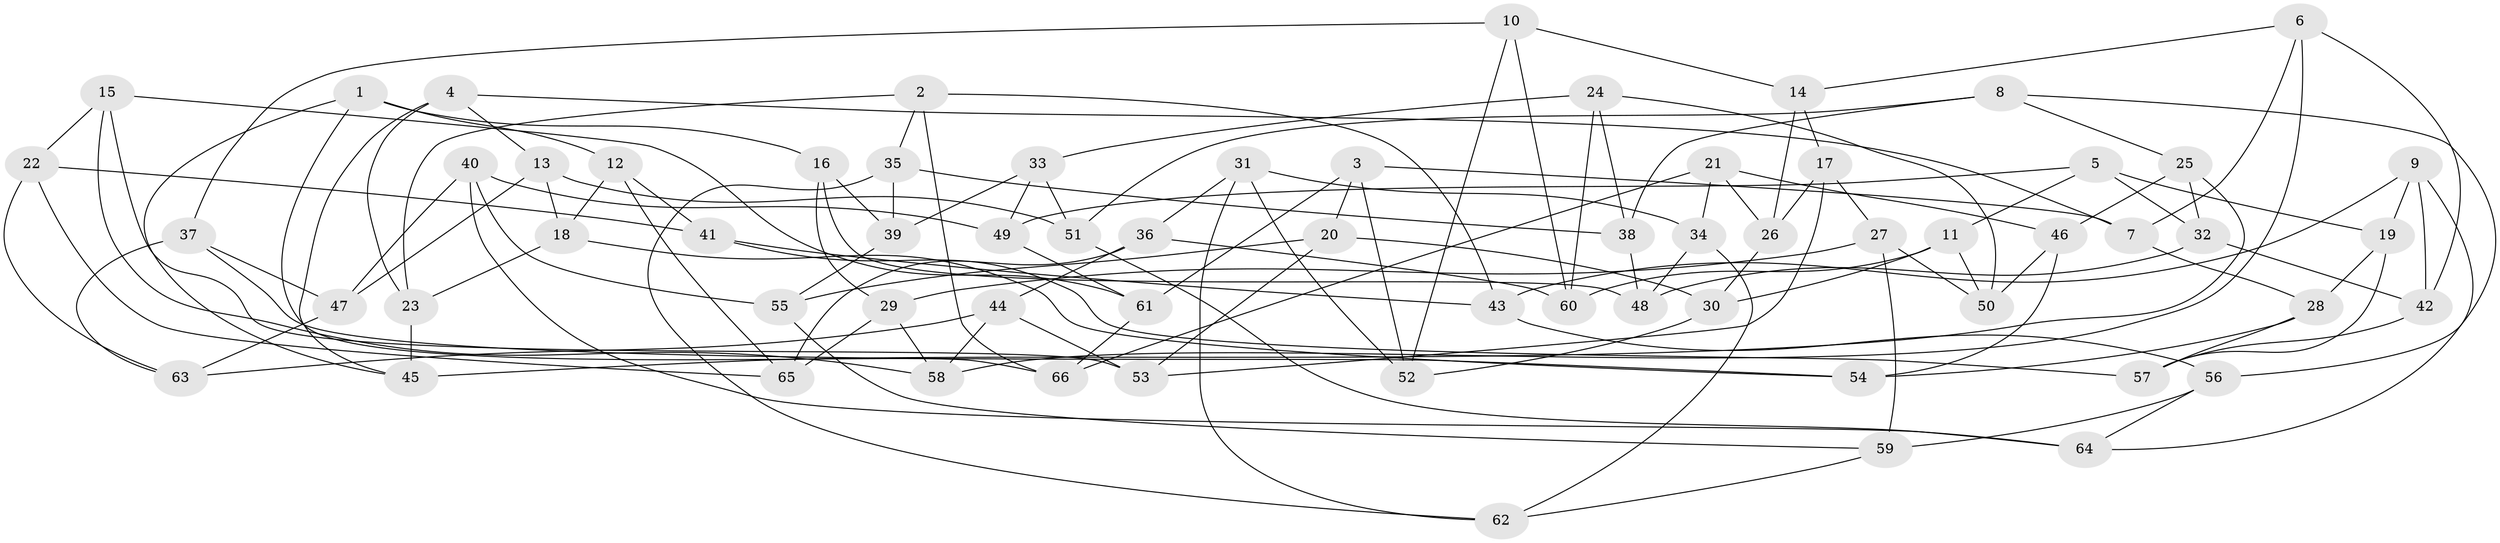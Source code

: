 // Generated by graph-tools (version 1.1) at 2025/02/03/09/25 03:02:59]
// undirected, 66 vertices, 132 edges
graph export_dot {
graph [start="1"]
  node [color=gray90,style=filled];
  1;
  2;
  3;
  4;
  5;
  6;
  7;
  8;
  9;
  10;
  11;
  12;
  13;
  14;
  15;
  16;
  17;
  18;
  19;
  20;
  21;
  22;
  23;
  24;
  25;
  26;
  27;
  28;
  29;
  30;
  31;
  32;
  33;
  34;
  35;
  36;
  37;
  38;
  39;
  40;
  41;
  42;
  43;
  44;
  45;
  46;
  47;
  48;
  49;
  50;
  51;
  52;
  53;
  54;
  55;
  56;
  57;
  58;
  59;
  60;
  61;
  62;
  63;
  64;
  65;
  66;
  1 -- 12;
  1 -- 16;
  1 -- 45;
  1 -- 66;
  2 -- 66;
  2 -- 35;
  2 -- 23;
  2 -- 43;
  3 -- 61;
  3 -- 7;
  3 -- 52;
  3 -- 20;
  4 -- 45;
  4 -- 13;
  4 -- 23;
  4 -- 7;
  5 -- 49;
  5 -- 11;
  5 -- 32;
  5 -- 19;
  6 -- 42;
  6 -- 7;
  6 -- 14;
  6 -- 58;
  7 -- 28;
  8 -- 25;
  8 -- 51;
  8 -- 38;
  8 -- 56;
  9 -- 64;
  9 -- 19;
  9 -- 43;
  9 -- 42;
  10 -- 52;
  10 -- 14;
  10 -- 37;
  10 -- 60;
  11 -- 50;
  11 -- 60;
  11 -- 30;
  12 -- 18;
  12 -- 65;
  12 -- 41;
  13 -- 47;
  13 -- 18;
  13 -- 51;
  14 -- 17;
  14 -- 26;
  15 -- 61;
  15 -- 53;
  15 -- 22;
  15 -- 58;
  16 -- 48;
  16 -- 39;
  16 -- 29;
  17 -- 26;
  17 -- 27;
  17 -- 53;
  18 -- 54;
  18 -- 23;
  19 -- 57;
  19 -- 28;
  20 -- 30;
  20 -- 55;
  20 -- 53;
  21 -- 46;
  21 -- 66;
  21 -- 26;
  21 -- 34;
  22 -- 41;
  22 -- 63;
  22 -- 65;
  23 -- 45;
  24 -- 50;
  24 -- 38;
  24 -- 33;
  24 -- 60;
  25 -- 46;
  25 -- 45;
  25 -- 32;
  26 -- 30;
  27 -- 59;
  27 -- 29;
  27 -- 50;
  28 -- 54;
  28 -- 57;
  29 -- 58;
  29 -- 65;
  30 -- 52;
  31 -- 36;
  31 -- 52;
  31 -- 62;
  31 -- 34;
  32 -- 42;
  32 -- 48;
  33 -- 51;
  33 -- 49;
  33 -- 39;
  34 -- 62;
  34 -- 48;
  35 -- 39;
  35 -- 38;
  35 -- 62;
  36 -- 44;
  36 -- 60;
  36 -- 65;
  37 -- 63;
  37 -- 54;
  37 -- 47;
  38 -- 48;
  39 -- 55;
  40 -- 55;
  40 -- 47;
  40 -- 49;
  40 -- 64;
  41 -- 43;
  41 -- 57;
  42 -- 57;
  43 -- 56;
  44 -- 58;
  44 -- 53;
  44 -- 63;
  46 -- 54;
  46 -- 50;
  47 -- 63;
  49 -- 61;
  51 -- 64;
  55 -- 59;
  56 -- 59;
  56 -- 64;
  59 -- 62;
  61 -- 66;
}
